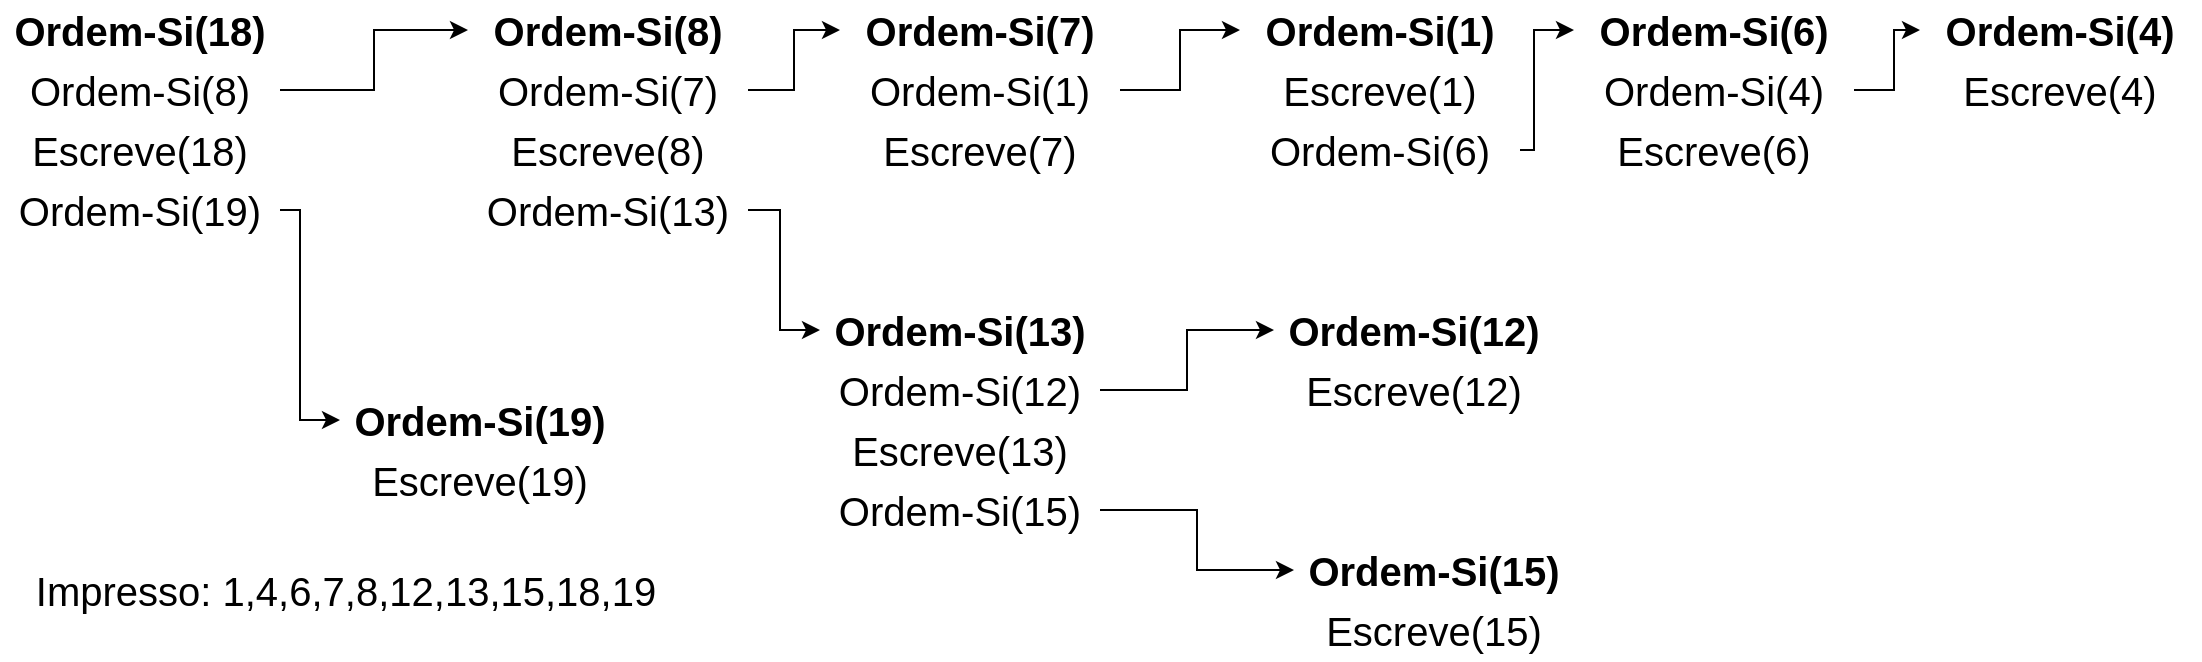 <mxfile version="16.5.6" type="device"><diagram id="yoDgM4KbwfcqWCXDizpz" name="Page-1"><mxGraphModel dx="1422" dy="786" grid="1" gridSize="10" guides="1" tooltips="1" connect="1" arrows="1" fold="1" page="1" pageScale="1" pageWidth="827" pageHeight="1169" math="0" shadow="0"><root><mxCell id="0"/><mxCell id="1" parent="0"/><mxCell id="2XwYdO7Mo_LSU-mHQcrM-1" value="Ordem-Si(18)" style="text;html=1;strokeColor=none;fillColor=none;align=center;verticalAlign=middle;whiteSpace=wrap;rounded=0;fontSize=20;fontStyle=1" vertex="1" parent="1"><mxGeometry x="40" y="190" width="140" height="30" as="geometry"/></mxCell><mxCell id="2XwYdO7Mo_LSU-mHQcrM-30" style="edgeStyle=orthogonalEdgeStyle;rounded=0;orthogonalLoop=1;jettySize=auto;html=1;exitX=1;exitY=0.5;exitDx=0;exitDy=0;fontSize=20;" edge="1" parent="1" source="2XwYdO7Mo_LSU-mHQcrM-2" target="2XwYdO7Mo_LSU-mHQcrM-3"><mxGeometry relative="1" as="geometry"/></mxCell><mxCell id="2XwYdO7Mo_LSU-mHQcrM-2" value="Ordem-Si(8)" style="text;html=1;strokeColor=none;fillColor=none;align=center;verticalAlign=middle;whiteSpace=wrap;rounded=0;fontSize=20;" vertex="1" parent="1"><mxGeometry x="40" y="220" width="140" height="30" as="geometry"/></mxCell><mxCell id="2XwYdO7Mo_LSU-mHQcrM-3" value="Ordem-Si(8)" style="text;html=1;strokeColor=none;fillColor=none;align=center;verticalAlign=middle;whiteSpace=wrap;rounded=0;fontSize=20;fontStyle=1" vertex="1" parent="1"><mxGeometry x="274" y="190" width="140" height="30" as="geometry"/></mxCell><mxCell id="2XwYdO7Mo_LSU-mHQcrM-31" style="edgeStyle=orthogonalEdgeStyle;rounded=0;orthogonalLoop=1;jettySize=auto;html=1;exitX=1;exitY=0.5;exitDx=0;exitDy=0;fontSize=20;" edge="1" parent="1" source="2XwYdO7Mo_LSU-mHQcrM-4" target="2XwYdO7Mo_LSU-mHQcrM-5"><mxGeometry relative="1" as="geometry"/></mxCell><mxCell id="2XwYdO7Mo_LSU-mHQcrM-4" value="Ordem-Si(7)" style="text;html=1;strokeColor=none;fillColor=none;align=center;verticalAlign=middle;whiteSpace=wrap;rounded=0;fontSize=20;" vertex="1" parent="1"><mxGeometry x="274" y="220" width="140" height="30" as="geometry"/></mxCell><mxCell id="2XwYdO7Mo_LSU-mHQcrM-5" value="Ordem-Si(7)" style="text;html=1;strokeColor=none;fillColor=none;align=center;verticalAlign=middle;whiteSpace=wrap;rounded=0;fontSize=20;fontStyle=1" vertex="1" parent="1"><mxGeometry x="460" y="190" width="140" height="30" as="geometry"/></mxCell><mxCell id="2XwYdO7Mo_LSU-mHQcrM-32" style="edgeStyle=orthogonalEdgeStyle;rounded=0;orthogonalLoop=1;jettySize=auto;html=1;exitX=1;exitY=0.5;exitDx=0;exitDy=0;fontSize=20;" edge="1" parent="1" source="2XwYdO7Mo_LSU-mHQcrM-6" target="2XwYdO7Mo_LSU-mHQcrM-7"><mxGeometry relative="1" as="geometry"/></mxCell><mxCell id="2XwYdO7Mo_LSU-mHQcrM-6" value="Ordem-Si(1)" style="text;html=1;strokeColor=none;fillColor=none;align=center;verticalAlign=middle;whiteSpace=wrap;rounded=0;fontSize=20;" vertex="1" parent="1"><mxGeometry x="460" y="220" width="140" height="30" as="geometry"/></mxCell><mxCell id="2XwYdO7Mo_LSU-mHQcrM-7" value="Ordem-Si(1)" style="text;html=1;strokeColor=none;fillColor=none;align=center;verticalAlign=middle;whiteSpace=wrap;rounded=0;fontSize=20;fontStyle=1" vertex="1" parent="1"><mxGeometry x="660" y="190" width="140" height="30" as="geometry"/></mxCell><mxCell id="2XwYdO7Mo_LSU-mHQcrM-8" value="Escreve(1)" style="text;html=1;strokeColor=none;fillColor=none;align=center;verticalAlign=middle;whiteSpace=wrap;rounded=0;fontSize=20;" vertex="1" parent="1"><mxGeometry x="660" y="220" width="140" height="30" as="geometry"/></mxCell><mxCell id="2XwYdO7Mo_LSU-mHQcrM-33" style="edgeStyle=orthogonalEdgeStyle;rounded=0;orthogonalLoop=1;jettySize=auto;html=1;exitX=1;exitY=0.5;exitDx=0;exitDy=0;entryX=0;entryY=0.5;entryDx=0;entryDy=0;fontSize=20;" edge="1" parent="1" source="2XwYdO7Mo_LSU-mHQcrM-9" target="2XwYdO7Mo_LSU-mHQcrM-10"><mxGeometry relative="1" as="geometry"><Array as="points"><mxPoint x="807" y="265"/><mxPoint x="807" y="205"/></Array></mxGeometry></mxCell><mxCell id="2XwYdO7Mo_LSU-mHQcrM-9" value="Ordem-Si(6)" style="text;html=1;strokeColor=none;fillColor=none;align=center;verticalAlign=middle;whiteSpace=wrap;rounded=0;fontSize=20;" vertex="1" parent="1"><mxGeometry x="660" y="250" width="140" height="30" as="geometry"/></mxCell><mxCell id="2XwYdO7Mo_LSU-mHQcrM-10" value="Ordem-Si(6)" style="text;html=1;strokeColor=none;fillColor=none;align=center;verticalAlign=middle;whiteSpace=wrap;rounded=0;fontSize=20;fontStyle=1" vertex="1" parent="1"><mxGeometry x="827" y="190" width="140" height="30" as="geometry"/></mxCell><mxCell id="2XwYdO7Mo_LSU-mHQcrM-34" style="edgeStyle=orthogonalEdgeStyle;rounded=0;orthogonalLoop=1;jettySize=auto;html=1;exitX=1;exitY=0.5;exitDx=0;exitDy=0;entryX=0;entryY=0.5;entryDx=0;entryDy=0;fontSize=20;" edge="1" parent="1" source="2XwYdO7Mo_LSU-mHQcrM-11" target="2XwYdO7Mo_LSU-mHQcrM-12"><mxGeometry relative="1" as="geometry"/></mxCell><mxCell id="2XwYdO7Mo_LSU-mHQcrM-11" value="Ordem-Si(4)" style="text;html=1;strokeColor=none;fillColor=none;align=center;verticalAlign=middle;whiteSpace=wrap;rounded=0;fontSize=20;" vertex="1" parent="1"><mxGeometry x="827" y="220" width="140" height="30" as="geometry"/></mxCell><mxCell id="2XwYdO7Mo_LSU-mHQcrM-12" value="Ordem-Si(4)" style="text;html=1;strokeColor=none;fillColor=none;align=center;verticalAlign=middle;whiteSpace=wrap;rounded=0;fontSize=20;fontStyle=1" vertex="1" parent="1"><mxGeometry x="1000" y="190" width="140" height="30" as="geometry"/></mxCell><mxCell id="2XwYdO7Mo_LSU-mHQcrM-13" value="Escreve(4)" style="text;html=1;strokeColor=none;fillColor=none;align=center;verticalAlign=middle;whiteSpace=wrap;rounded=0;fontSize=20;" vertex="1" parent="1"><mxGeometry x="1000" y="220" width="140" height="30" as="geometry"/></mxCell><mxCell id="2XwYdO7Mo_LSU-mHQcrM-14" value="Escreve(8)" style="text;html=1;strokeColor=none;fillColor=none;align=center;verticalAlign=middle;whiteSpace=wrap;rounded=0;fontSize=20;" vertex="1" parent="1"><mxGeometry x="274" y="250" width="140" height="30" as="geometry"/></mxCell><mxCell id="2XwYdO7Mo_LSU-mHQcrM-35" style="edgeStyle=orthogonalEdgeStyle;rounded=0;orthogonalLoop=1;jettySize=auto;html=1;exitX=1;exitY=0.5;exitDx=0;exitDy=0;entryX=0;entryY=0.5;entryDx=0;entryDy=0;fontSize=20;" edge="1" parent="1" source="2XwYdO7Mo_LSU-mHQcrM-16" target="2XwYdO7Mo_LSU-mHQcrM-17"><mxGeometry relative="1" as="geometry"><Array as="points"><mxPoint x="430" y="295"/><mxPoint x="430" y="355"/></Array></mxGeometry></mxCell><mxCell id="2XwYdO7Mo_LSU-mHQcrM-16" value="Ordem-Si(13)" style="text;html=1;strokeColor=none;fillColor=none;align=center;verticalAlign=middle;whiteSpace=wrap;rounded=0;fontSize=20;" vertex="1" parent="1"><mxGeometry x="274" y="280" width="140" height="30" as="geometry"/></mxCell><mxCell id="2XwYdO7Mo_LSU-mHQcrM-17" value="Ordem-Si(13)" style="text;html=1;strokeColor=none;fillColor=none;align=center;verticalAlign=middle;whiteSpace=wrap;rounded=0;fontSize=20;fontStyle=1" vertex="1" parent="1"><mxGeometry x="450" y="340" width="140" height="30" as="geometry"/></mxCell><mxCell id="2XwYdO7Mo_LSU-mHQcrM-36" style="edgeStyle=orthogonalEdgeStyle;rounded=0;orthogonalLoop=1;jettySize=auto;html=1;exitX=1;exitY=0.5;exitDx=0;exitDy=0;entryX=0;entryY=0.5;entryDx=0;entryDy=0;fontSize=20;" edge="1" parent="1" source="2XwYdO7Mo_LSU-mHQcrM-18" target="2XwYdO7Mo_LSU-mHQcrM-19"><mxGeometry relative="1" as="geometry"/></mxCell><mxCell id="2XwYdO7Mo_LSU-mHQcrM-18" value="Ordem-Si(12)" style="text;html=1;strokeColor=none;fillColor=none;align=center;verticalAlign=middle;whiteSpace=wrap;rounded=0;fontSize=20;" vertex="1" parent="1"><mxGeometry x="450" y="370" width="140" height="30" as="geometry"/></mxCell><mxCell id="2XwYdO7Mo_LSU-mHQcrM-19" value="Ordem-Si(12)" style="text;html=1;strokeColor=none;fillColor=none;align=center;verticalAlign=middle;whiteSpace=wrap;rounded=0;fontSize=20;fontStyle=1" vertex="1" parent="1"><mxGeometry x="677" y="340" width="140" height="30" as="geometry"/></mxCell><mxCell id="2XwYdO7Mo_LSU-mHQcrM-20" value="Escreve(12)" style="text;html=1;strokeColor=none;fillColor=none;align=center;verticalAlign=middle;whiteSpace=wrap;rounded=0;fontSize=20;" vertex="1" parent="1"><mxGeometry x="677" y="370" width="140" height="30" as="geometry"/></mxCell><mxCell id="2XwYdO7Mo_LSU-mHQcrM-21" value="Escreve(13)" style="text;html=1;strokeColor=none;fillColor=none;align=center;verticalAlign=middle;whiteSpace=wrap;rounded=0;fontSize=20;" vertex="1" parent="1"><mxGeometry x="450" y="400" width="140" height="30" as="geometry"/></mxCell><mxCell id="2XwYdO7Mo_LSU-mHQcrM-37" style="edgeStyle=orthogonalEdgeStyle;rounded=0;orthogonalLoop=1;jettySize=auto;html=1;exitX=1;exitY=0.5;exitDx=0;exitDy=0;entryX=0;entryY=0.5;entryDx=0;entryDy=0;fontSize=20;" edge="1" parent="1" source="2XwYdO7Mo_LSU-mHQcrM-22" target="2XwYdO7Mo_LSU-mHQcrM-23"><mxGeometry relative="1" as="geometry"/></mxCell><mxCell id="2XwYdO7Mo_LSU-mHQcrM-22" value="Ordem-Si(15)" style="text;html=1;strokeColor=none;fillColor=none;align=center;verticalAlign=middle;whiteSpace=wrap;rounded=0;fontSize=20;" vertex="1" parent="1"><mxGeometry x="450" y="430" width="140" height="30" as="geometry"/></mxCell><mxCell id="2XwYdO7Mo_LSU-mHQcrM-23" value="Ordem-Si(15)" style="text;html=1;strokeColor=none;fillColor=none;align=center;verticalAlign=middle;whiteSpace=wrap;rounded=0;fontSize=20;fontStyle=1" vertex="1" parent="1"><mxGeometry x="687" y="460" width="140" height="30" as="geometry"/></mxCell><mxCell id="2XwYdO7Mo_LSU-mHQcrM-24" value="Escreve(15)" style="text;html=1;strokeColor=none;fillColor=none;align=center;verticalAlign=middle;whiteSpace=wrap;rounded=0;fontSize=20;" vertex="1" parent="1"><mxGeometry x="687" y="490" width="140" height="30" as="geometry"/></mxCell><mxCell id="2XwYdO7Mo_LSU-mHQcrM-25" value="Escreve(18)" style="text;html=1;strokeColor=none;fillColor=none;align=center;verticalAlign=middle;whiteSpace=wrap;rounded=0;fontSize=20;" vertex="1" parent="1"><mxGeometry x="40" y="250" width="140" height="30" as="geometry"/></mxCell><mxCell id="2XwYdO7Mo_LSU-mHQcrM-38" style="edgeStyle=orthogonalEdgeStyle;rounded=0;orthogonalLoop=1;jettySize=auto;html=1;exitX=1;exitY=0.5;exitDx=0;exitDy=0;entryX=0;entryY=0.5;entryDx=0;entryDy=0;fontSize=20;" edge="1" parent="1" source="2XwYdO7Mo_LSU-mHQcrM-27" target="2XwYdO7Mo_LSU-mHQcrM-28"><mxGeometry relative="1" as="geometry"><Array as="points"><mxPoint x="190" y="295"/><mxPoint x="190" y="400"/></Array></mxGeometry></mxCell><mxCell id="2XwYdO7Mo_LSU-mHQcrM-27" value="Ordem-Si(19)" style="text;html=1;strokeColor=none;fillColor=none;align=center;verticalAlign=middle;whiteSpace=wrap;rounded=0;fontSize=20;" vertex="1" parent="1"><mxGeometry x="40" y="280" width="140" height="30" as="geometry"/></mxCell><mxCell id="2XwYdO7Mo_LSU-mHQcrM-28" value="Ordem-Si(19)" style="text;html=1;strokeColor=none;fillColor=none;align=center;verticalAlign=middle;whiteSpace=wrap;rounded=0;fontSize=20;fontStyle=1" vertex="1" parent="1"><mxGeometry x="210" y="385" width="140" height="30" as="geometry"/></mxCell><mxCell id="2XwYdO7Mo_LSU-mHQcrM-29" value="Escreve(19)" style="text;html=1;strokeColor=none;fillColor=none;align=center;verticalAlign=middle;whiteSpace=wrap;rounded=0;fontSize=20;" vertex="1" parent="1"><mxGeometry x="210" y="415" width="140" height="30" as="geometry"/></mxCell><mxCell id="2XwYdO7Mo_LSU-mHQcrM-39" value="Impresso: 1,4,6,7,8,12,13,15,18,19" style="text;html=1;strokeColor=none;fillColor=none;align=center;verticalAlign=middle;whiteSpace=wrap;rounded=0;fontSize=20;" vertex="1" parent="1"><mxGeometry x="40" y="470" width="346" height="30" as="geometry"/></mxCell><mxCell id="2XwYdO7Mo_LSU-mHQcrM-40" value="Escreve(6)" style="text;html=1;strokeColor=none;fillColor=none;align=center;verticalAlign=middle;whiteSpace=wrap;rounded=0;fontSize=20;" vertex="1" parent="1"><mxGeometry x="827" y="250" width="140" height="30" as="geometry"/></mxCell><mxCell id="2XwYdO7Mo_LSU-mHQcrM-41" value="Escreve(7)" style="text;html=1;strokeColor=none;fillColor=none;align=center;verticalAlign=middle;whiteSpace=wrap;rounded=0;fontSize=20;" vertex="1" parent="1"><mxGeometry x="460" y="250" width="140" height="30" as="geometry"/></mxCell></root></mxGraphModel></diagram></mxfile>